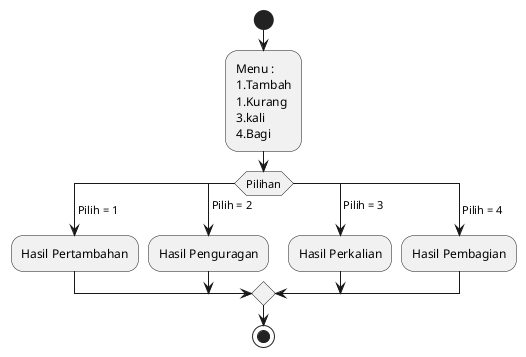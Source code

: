 @startuml studikasus

start
:Menu :
1.Tambah
1.Kurang
3.kali
4.Bagi;
switch (Pilihan)
case ( Pilih = 1 )
  :Hasil Pertambahan;
case ( Pilih = 2 ) 
  :Hasil Penguragan;
case ( Pilih = 3 )
  :Hasil Perkalian;
case ( Pilih = 4 )
  :Hasil Pembagian;
endswitch

stop
@enduml